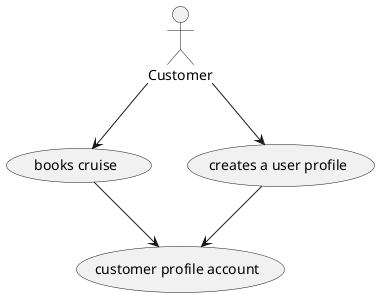 @startuml
 actor "Customer" as user
 
 usecase "books cruise" as bookCruise
 usecase "creates a user profile" as signUp 
 usecase "customer profile account" as userProfile

 user --> bookCruise
 user --> signUp

 signUp --> userProfile
 bookCruise --> userProfile

 @enduml 
